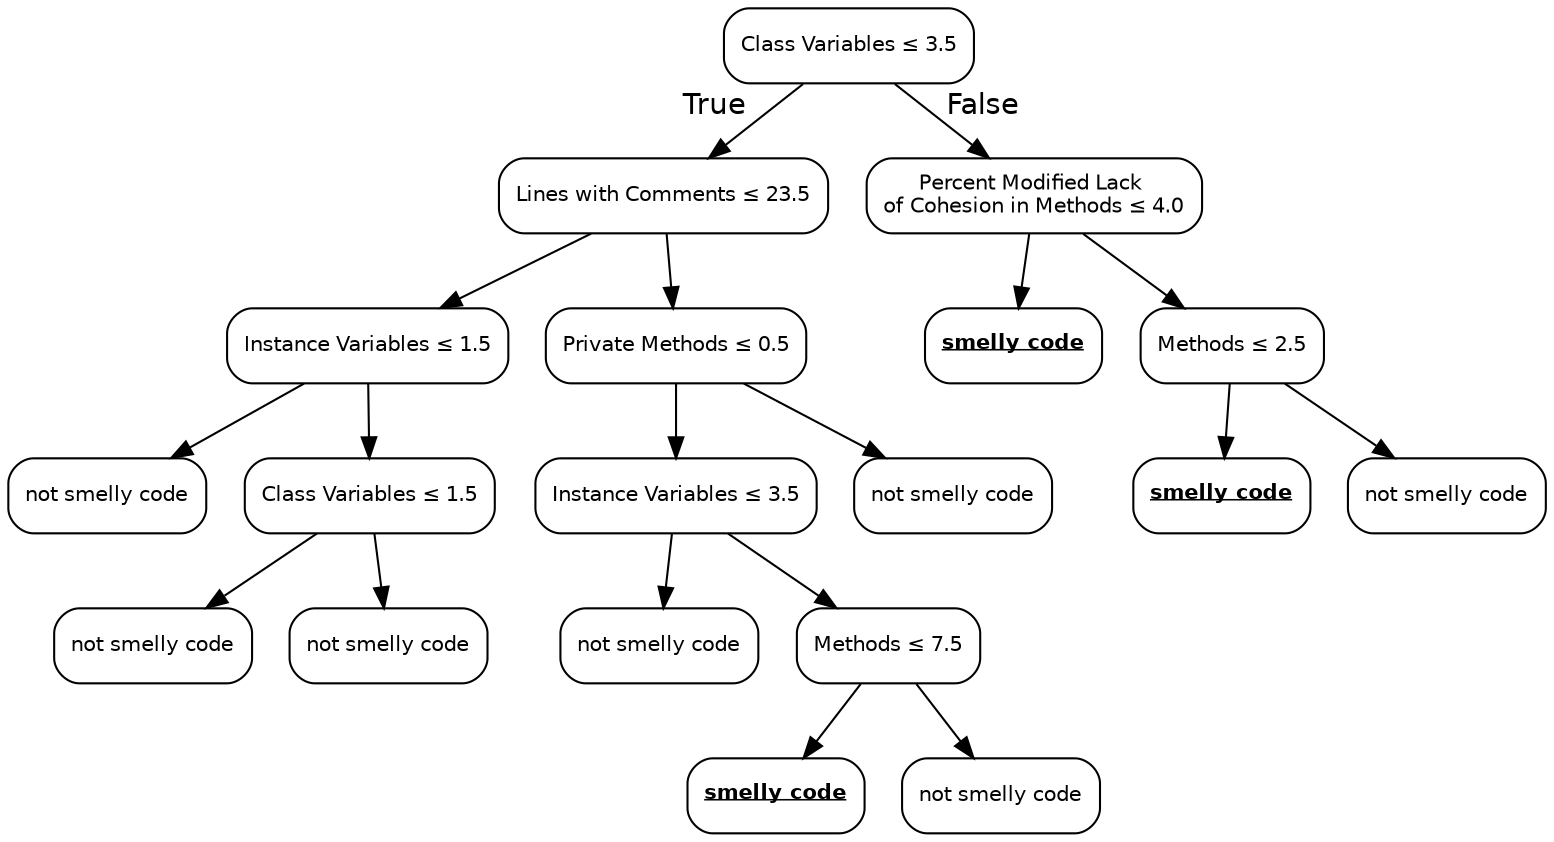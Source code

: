 digraph Tree {
node [color="black", fontname=helvetica, shape=box, style="rounded", width=0.5, fontsize=10];
edge [fontname=helvetica];
0 [label=<Class Variables &le; 3.5>];
1 [label=<Lines with Comments &le; 23.5>];
0 -> 1  [headlabel="True", labelangle=45, labeldistance="2.5"];
3 [label=<Instance Variables &le; 1.5>];
1 -> 3;
13 [label=<not smelly code>];
3 -> 13;
14 [label=<Class Variables &le; 1.5>];
3 -> 14;
17 [label=<not smelly code>];
14 -> 17;
18 [label=<not smelly code>];
14 -> 18;
4 [label=<Private Methods &le; 0.5>];
1 -> 4;
7 [label=<Instance Variables &le; 3.5>];
4 -> 7;
9 [label=<not smelly code>];
7 -> 9;
10 [label=<Methods &le; 7.5>];
7 -> 10;
11 [label=<<u><b>smelly code</b></u>>];
10 -> 11;
12 [label=<not smelly code>];
10 -> 12;
8 [label=<not smelly code>];
4 -> 8;
2 [label=<Percent Modified Lack <br/>of Cohesion in Methods &le; 4.0>];
0 -> 2  [headlabel="False", labelangle="-45", labeldistance="2.5"];
5 [label=<<u><b>smelly code</b></u>>];
2 -> 5;
6 [label=<Methods &le; 2.5>];
2 -> 6;
15 [label=<<u><b>smelly code</b></u>>];
6 -> 15;
16 [label=<not smelly code>];
6 -> 16;
}
